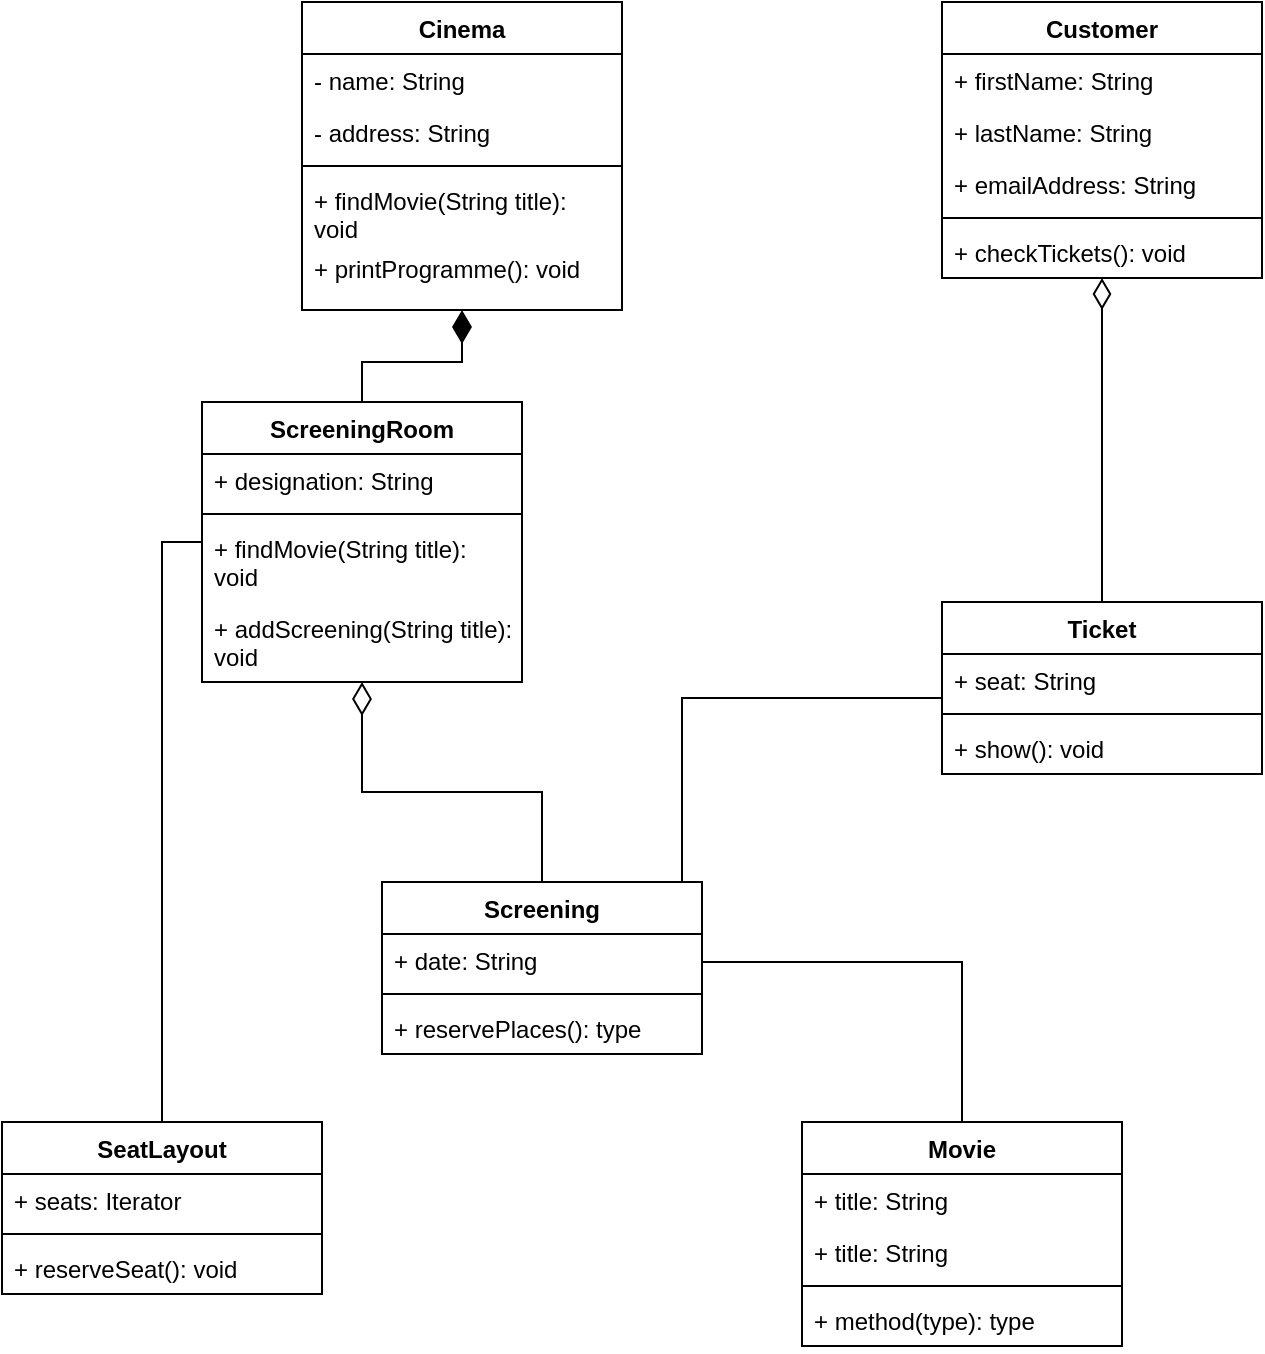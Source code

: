 <mxfile version="24.7.17">
  <diagram name="Strona-1" id="1AEKY5tCfrDMFi1p3VS5">
    <mxGraphModel dx="1194" dy="814" grid="1" gridSize="10" guides="1" tooltips="1" connect="1" arrows="1" fold="1" page="1" pageScale="1" pageWidth="827" pageHeight="1169" math="0" shadow="0">
      <root>
        <mxCell id="0" />
        <mxCell id="1" parent="0" />
        <mxCell id="GAVg0c8g9KsxBsIheXiO-1" value="Cinema" style="swimlane;fontStyle=1;align=center;verticalAlign=top;childLayout=stackLayout;horizontal=1;startSize=26;horizontalStack=0;resizeParent=1;resizeParentMax=0;resizeLast=0;collapsible=1;marginBottom=0;whiteSpace=wrap;html=1;" vertex="1" parent="1">
          <mxGeometry x="230" y="190" width="160" height="154" as="geometry" />
        </mxCell>
        <mxCell id="GAVg0c8g9KsxBsIheXiO-2" value="- name: String" style="text;strokeColor=none;fillColor=none;align=left;verticalAlign=top;spacingLeft=4;spacingRight=4;overflow=hidden;rotatable=0;points=[[0,0.5],[1,0.5]];portConstraint=eastwest;whiteSpace=wrap;html=1;" vertex="1" parent="GAVg0c8g9KsxBsIheXiO-1">
          <mxGeometry y="26" width="160" height="26" as="geometry" />
        </mxCell>
        <mxCell id="GAVg0c8g9KsxBsIheXiO-32" value="- address: String" style="text;strokeColor=none;fillColor=none;align=left;verticalAlign=top;spacingLeft=4;spacingRight=4;overflow=hidden;rotatable=0;points=[[0,0.5],[1,0.5]];portConstraint=eastwest;whiteSpace=wrap;html=1;" vertex="1" parent="GAVg0c8g9KsxBsIheXiO-1">
          <mxGeometry y="52" width="160" height="26" as="geometry" />
        </mxCell>
        <mxCell id="GAVg0c8g9KsxBsIheXiO-3" value="" style="line;strokeWidth=1;fillColor=none;align=left;verticalAlign=middle;spacingTop=-1;spacingLeft=3;spacingRight=3;rotatable=0;labelPosition=right;points=[];portConstraint=eastwest;strokeColor=inherit;" vertex="1" parent="GAVg0c8g9KsxBsIheXiO-1">
          <mxGeometry y="78" width="160" height="8" as="geometry" />
        </mxCell>
        <mxCell id="GAVg0c8g9KsxBsIheXiO-4" value="+ findMovie(String title): void" style="text;strokeColor=none;fillColor=none;align=left;verticalAlign=top;spacingLeft=4;spacingRight=4;overflow=hidden;rotatable=0;points=[[0,0.5],[1,0.5]];portConstraint=eastwest;whiteSpace=wrap;html=1;" vertex="1" parent="GAVg0c8g9KsxBsIheXiO-1">
          <mxGeometry y="86" width="160" height="34" as="geometry" />
        </mxCell>
        <mxCell id="GAVg0c8g9KsxBsIheXiO-33" value="+ printProgramme(): void" style="text;strokeColor=none;fillColor=none;align=left;verticalAlign=top;spacingLeft=4;spacingRight=4;overflow=hidden;rotatable=0;points=[[0,0.5],[1,0.5]];portConstraint=eastwest;whiteSpace=wrap;html=1;" vertex="1" parent="GAVg0c8g9KsxBsIheXiO-1">
          <mxGeometry y="120" width="160" height="34" as="geometry" />
        </mxCell>
        <mxCell id="GAVg0c8g9KsxBsIheXiO-25" style="edgeStyle=orthogonalEdgeStyle;rounded=0;orthogonalLoop=1;jettySize=auto;html=1;entryX=0.5;entryY=0;entryDx=0;entryDy=0;endArrow=none;endFill=0;" edge="1" parent="1" source="GAVg0c8g9KsxBsIheXiO-5" target="GAVg0c8g9KsxBsIheXiO-9">
          <mxGeometry relative="1" as="geometry">
            <Array as="points">
              <mxPoint x="560" y="670" />
            </Array>
          </mxGeometry>
        </mxCell>
        <mxCell id="GAVg0c8g9KsxBsIheXiO-46" style="edgeStyle=orthogonalEdgeStyle;rounded=0;orthogonalLoop=1;jettySize=auto;html=1;entryX=0;entryY=0.5;entryDx=0;entryDy=0;endArrow=none;endFill=0;" edge="1" parent="1" source="GAVg0c8g9KsxBsIheXiO-5" target="GAVg0c8g9KsxBsIheXiO-42">
          <mxGeometry relative="1" as="geometry">
            <Array as="points">
              <mxPoint x="420" y="538" />
              <mxPoint x="550" y="538" />
            </Array>
          </mxGeometry>
        </mxCell>
        <mxCell id="GAVg0c8g9KsxBsIheXiO-5" value="Screening" style="swimlane;fontStyle=1;align=center;verticalAlign=top;childLayout=stackLayout;horizontal=1;startSize=26;horizontalStack=0;resizeParent=1;resizeParentMax=0;resizeLast=0;collapsible=1;marginBottom=0;whiteSpace=wrap;html=1;" vertex="1" parent="1">
          <mxGeometry x="270" y="630" width="160" height="86" as="geometry" />
        </mxCell>
        <mxCell id="GAVg0c8g9KsxBsIheXiO-6" value="+ date: String" style="text;strokeColor=none;fillColor=none;align=left;verticalAlign=top;spacingLeft=4;spacingRight=4;overflow=hidden;rotatable=0;points=[[0,0.5],[1,0.5]];portConstraint=eastwest;whiteSpace=wrap;html=1;" vertex="1" parent="GAVg0c8g9KsxBsIheXiO-5">
          <mxGeometry y="26" width="160" height="26" as="geometry" />
        </mxCell>
        <mxCell id="GAVg0c8g9KsxBsIheXiO-7" value="" style="line;strokeWidth=1;fillColor=none;align=left;verticalAlign=middle;spacingTop=-1;spacingLeft=3;spacingRight=3;rotatable=0;labelPosition=right;points=[];portConstraint=eastwest;strokeColor=inherit;" vertex="1" parent="GAVg0c8g9KsxBsIheXiO-5">
          <mxGeometry y="52" width="160" height="8" as="geometry" />
        </mxCell>
        <mxCell id="GAVg0c8g9KsxBsIheXiO-8" value="+ reservePlaces(): type" style="text;strokeColor=none;fillColor=none;align=left;verticalAlign=top;spacingLeft=4;spacingRight=4;overflow=hidden;rotatable=0;points=[[0,0.5],[1,0.5]];portConstraint=eastwest;whiteSpace=wrap;html=1;" vertex="1" parent="GAVg0c8g9KsxBsIheXiO-5">
          <mxGeometry y="60" width="160" height="26" as="geometry" />
        </mxCell>
        <mxCell id="GAVg0c8g9KsxBsIheXiO-9" value="Movie" style="swimlane;fontStyle=1;align=center;verticalAlign=top;childLayout=stackLayout;horizontal=1;startSize=26;horizontalStack=0;resizeParent=1;resizeParentMax=0;resizeLast=0;collapsible=1;marginBottom=0;whiteSpace=wrap;html=1;" vertex="1" parent="1">
          <mxGeometry x="480" y="750" width="160" height="112" as="geometry" />
        </mxCell>
        <mxCell id="GAVg0c8g9KsxBsIheXiO-10" value="+ title: String" style="text;strokeColor=none;fillColor=none;align=left;verticalAlign=top;spacingLeft=4;spacingRight=4;overflow=hidden;rotatable=0;points=[[0,0.5],[1,0.5]];portConstraint=eastwest;whiteSpace=wrap;html=1;" vertex="1" parent="GAVg0c8g9KsxBsIheXiO-9">
          <mxGeometry y="26" width="160" height="26" as="geometry" />
        </mxCell>
        <mxCell id="GAVg0c8g9KsxBsIheXiO-26" value="+ title: String" style="text;strokeColor=none;fillColor=none;align=left;verticalAlign=top;spacingLeft=4;spacingRight=4;overflow=hidden;rotatable=0;points=[[0,0.5],[1,0.5]];portConstraint=eastwest;whiteSpace=wrap;html=1;" vertex="1" parent="GAVg0c8g9KsxBsIheXiO-9">
          <mxGeometry y="52" width="160" height="26" as="geometry" />
        </mxCell>
        <mxCell id="GAVg0c8g9KsxBsIheXiO-11" value="" style="line;strokeWidth=1;fillColor=none;align=left;verticalAlign=middle;spacingTop=-1;spacingLeft=3;spacingRight=3;rotatable=0;labelPosition=right;points=[];portConstraint=eastwest;strokeColor=inherit;" vertex="1" parent="GAVg0c8g9KsxBsIheXiO-9">
          <mxGeometry y="78" width="160" height="8" as="geometry" />
        </mxCell>
        <mxCell id="GAVg0c8g9KsxBsIheXiO-12" value="+ method(type): type" style="text;strokeColor=none;fillColor=none;align=left;verticalAlign=top;spacingLeft=4;spacingRight=4;overflow=hidden;rotatable=0;points=[[0,0.5],[1,0.5]];portConstraint=eastwest;whiteSpace=wrap;html=1;" vertex="1" parent="GAVg0c8g9KsxBsIheXiO-9">
          <mxGeometry y="86" width="160" height="26" as="geometry" />
        </mxCell>
        <mxCell id="GAVg0c8g9KsxBsIheXiO-17" value="ScreeningRoom" style="swimlane;fontStyle=1;align=center;verticalAlign=top;childLayout=stackLayout;horizontal=1;startSize=26;horizontalStack=0;resizeParent=1;resizeParentMax=0;resizeLast=0;collapsible=1;marginBottom=0;whiteSpace=wrap;html=1;" vertex="1" parent="1">
          <mxGeometry x="180" y="390" width="160" height="140" as="geometry" />
        </mxCell>
        <mxCell id="GAVg0c8g9KsxBsIheXiO-18" value="+ designation: String" style="text;strokeColor=none;fillColor=none;align=left;verticalAlign=top;spacingLeft=4;spacingRight=4;overflow=hidden;rotatable=0;points=[[0,0.5],[1,0.5]];portConstraint=eastwest;whiteSpace=wrap;html=1;" vertex="1" parent="GAVg0c8g9KsxBsIheXiO-17">
          <mxGeometry y="26" width="160" height="26" as="geometry" />
        </mxCell>
        <mxCell id="GAVg0c8g9KsxBsIheXiO-19" value="" style="line;strokeWidth=1;fillColor=none;align=left;verticalAlign=middle;spacingTop=-1;spacingLeft=3;spacingRight=3;rotatable=0;labelPosition=right;points=[];portConstraint=eastwest;strokeColor=inherit;" vertex="1" parent="GAVg0c8g9KsxBsIheXiO-17">
          <mxGeometry y="52" width="160" height="8" as="geometry" />
        </mxCell>
        <mxCell id="GAVg0c8g9KsxBsIheXiO-20" value="+ findMovie(String title): void" style="text;strokeColor=none;fillColor=none;align=left;verticalAlign=top;spacingLeft=4;spacingRight=4;overflow=hidden;rotatable=0;points=[[0,0.5],[1,0.5]];portConstraint=eastwest;whiteSpace=wrap;html=1;" vertex="1" parent="GAVg0c8g9KsxBsIheXiO-17">
          <mxGeometry y="60" width="160" height="40" as="geometry" />
        </mxCell>
        <mxCell id="GAVg0c8g9KsxBsIheXiO-49" value="+ addScreening(String title): void" style="text;strokeColor=none;fillColor=none;align=left;verticalAlign=top;spacingLeft=4;spacingRight=4;overflow=hidden;rotatable=0;points=[[0,0.5],[1,0.5]];portConstraint=eastwest;whiteSpace=wrap;html=1;" vertex="1" parent="GAVg0c8g9KsxBsIheXiO-17">
          <mxGeometry y="100" width="160" height="40" as="geometry" />
        </mxCell>
        <mxCell id="GAVg0c8g9KsxBsIheXiO-21" style="edgeStyle=orthogonalEdgeStyle;rounded=0;orthogonalLoop=1;jettySize=auto;html=1;endArrow=diamondThin;endFill=1;endSize=14;entryX=0.5;entryY=1;entryDx=0;entryDy=0;" edge="1" parent="1" source="GAVg0c8g9KsxBsIheXiO-17" target="GAVg0c8g9KsxBsIheXiO-1">
          <mxGeometry relative="1" as="geometry">
            <mxPoint x="310" y="340" as="targetPoint" />
          </mxGeometry>
        </mxCell>
        <mxCell id="GAVg0c8g9KsxBsIheXiO-31" style="edgeStyle=orthogonalEdgeStyle;rounded=0;orthogonalLoop=1;jettySize=auto;html=1;endArrow=none;endFill=0;" edge="1" parent="1" source="GAVg0c8g9KsxBsIheXiO-27" target="GAVg0c8g9KsxBsIheXiO-17">
          <mxGeometry relative="1" as="geometry">
            <Array as="points">
              <mxPoint x="160" y="460" />
            </Array>
          </mxGeometry>
        </mxCell>
        <mxCell id="GAVg0c8g9KsxBsIheXiO-27" value="SeatLayout" style="swimlane;fontStyle=1;align=center;verticalAlign=top;childLayout=stackLayout;horizontal=1;startSize=26;horizontalStack=0;resizeParent=1;resizeParentMax=0;resizeLast=0;collapsible=1;marginBottom=0;whiteSpace=wrap;html=1;" vertex="1" parent="1">
          <mxGeometry x="80" y="750" width="160" height="86" as="geometry" />
        </mxCell>
        <mxCell id="GAVg0c8g9KsxBsIheXiO-28" value="+ seats: Iterator" style="text;strokeColor=none;fillColor=none;align=left;verticalAlign=top;spacingLeft=4;spacingRight=4;overflow=hidden;rotatable=0;points=[[0,0.5],[1,0.5]];portConstraint=eastwest;whiteSpace=wrap;html=1;" vertex="1" parent="GAVg0c8g9KsxBsIheXiO-27">
          <mxGeometry y="26" width="160" height="26" as="geometry" />
        </mxCell>
        <mxCell id="GAVg0c8g9KsxBsIheXiO-29" value="" style="line;strokeWidth=1;fillColor=none;align=left;verticalAlign=middle;spacingTop=-1;spacingLeft=3;spacingRight=3;rotatable=0;labelPosition=right;points=[];portConstraint=eastwest;strokeColor=inherit;" vertex="1" parent="GAVg0c8g9KsxBsIheXiO-27">
          <mxGeometry y="52" width="160" height="8" as="geometry" />
        </mxCell>
        <mxCell id="GAVg0c8g9KsxBsIheXiO-30" value="+ reserveSeat(): void" style="text;strokeColor=none;fillColor=none;align=left;verticalAlign=top;spacingLeft=4;spacingRight=4;overflow=hidden;rotatable=0;points=[[0,0.5],[1,0.5]];portConstraint=eastwest;whiteSpace=wrap;html=1;" vertex="1" parent="GAVg0c8g9KsxBsIheXiO-27">
          <mxGeometry y="60" width="160" height="26" as="geometry" />
        </mxCell>
        <mxCell id="GAVg0c8g9KsxBsIheXiO-34" style="edgeStyle=orthogonalEdgeStyle;rounded=0;orthogonalLoop=1;jettySize=auto;html=1;endArrow=diamondThin;endFill=0;endSize=14;" edge="1" parent="1" source="GAVg0c8g9KsxBsIheXiO-5" target="GAVg0c8g9KsxBsIheXiO-17">
          <mxGeometry relative="1" as="geometry" />
        </mxCell>
        <mxCell id="GAVg0c8g9KsxBsIheXiO-35" value="Customer" style="swimlane;fontStyle=1;align=center;verticalAlign=top;childLayout=stackLayout;horizontal=1;startSize=26;horizontalStack=0;resizeParent=1;resizeParentMax=0;resizeLast=0;collapsible=1;marginBottom=0;whiteSpace=wrap;html=1;" vertex="1" parent="1">
          <mxGeometry x="550" y="190" width="160" height="138" as="geometry" />
        </mxCell>
        <mxCell id="GAVg0c8g9KsxBsIheXiO-36" value="+ firstName: String" style="text;strokeColor=none;fillColor=none;align=left;verticalAlign=top;spacingLeft=4;spacingRight=4;overflow=hidden;rotatable=0;points=[[0,0.5],[1,0.5]];portConstraint=eastwest;whiteSpace=wrap;html=1;" vertex="1" parent="GAVg0c8g9KsxBsIheXiO-35">
          <mxGeometry y="26" width="160" height="26" as="geometry" />
        </mxCell>
        <mxCell id="GAVg0c8g9KsxBsIheXiO-39" value="+ lastName: String" style="text;strokeColor=none;fillColor=none;align=left;verticalAlign=top;spacingLeft=4;spacingRight=4;overflow=hidden;rotatable=0;points=[[0,0.5],[1,0.5]];portConstraint=eastwest;whiteSpace=wrap;html=1;" vertex="1" parent="GAVg0c8g9KsxBsIheXiO-35">
          <mxGeometry y="52" width="160" height="26" as="geometry" />
        </mxCell>
        <mxCell id="GAVg0c8g9KsxBsIheXiO-40" value="+ emailAddress: String" style="text;strokeColor=none;fillColor=none;align=left;verticalAlign=top;spacingLeft=4;spacingRight=4;overflow=hidden;rotatable=0;points=[[0,0.5],[1,0.5]];portConstraint=eastwest;whiteSpace=wrap;html=1;" vertex="1" parent="GAVg0c8g9KsxBsIheXiO-35">
          <mxGeometry y="78" width="160" height="26" as="geometry" />
        </mxCell>
        <mxCell id="GAVg0c8g9KsxBsIheXiO-37" value="" style="line;strokeWidth=1;fillColor=none;align=left;verticalAlign=middle;spacingTop=-1;spacingLeft=3;spacingRight=3;rotatable=0;labelPosition=right;points=[];portConstraint=eastwest;strokeColor=inherit;" vertex="1" parent="GAVg0c8g9KsxBsIheXiO-35">
          <mxGeometry y="104" width="160" height="8" as="geometry" />
        </mxCell>
        <mxCell id="GAVg0c8g9KsxBsIheXiO-38" value="+ checkTickets(): void" style="text;strokeColor=none;fillColor=none;align=left;verticalAlign=top;spacingLeft=4;spacingRight=4;overflow=hidden;rotatable=0;points=[[0,0.5],[1,0.5]];portConstraint=eastwest;whiteSpace=wrap;html=1;" vertex="1" parent="GAVg0c8g9KsxBsIheXiO-35">
          <mxGeometry y="112" width="160" height="26" as="geometry" />
        </mxCell>
        <mxCell id="GAVg0c8g9KsxBsIheXiO-48" style="edgeStyle=orthogonalEdgeStyle;rounded=0;orthogonalLoop=1;jettySize=auto;html=1;endArrow=diamondThin;endFill=0;endSize=13;" edge="1" parent="1" source="GAVg0c8g9KsxBsIheXiO-41" target="GAVg0c8g9KsxBsIheXiO-35">
          <mxGeometry relative="1" as="geometry" />
        </mxCell>
        <mxCell id="GAVg0c8g9KsxBsIheXiO-41" value="Ticket" style="swimlane;fontStyle=1;align=center;verticalAlign=top;childLayout=stackLayout;horizontal=1;startSize=26;horizontalStack=0;resizeParent=1;resizeParentMax=0;resizeLast=0;collapsible=1;marginBottom=0;whiteSpace=wrap;html=1;" vertex="1" parent="1">
          <mxGeometry x="550" y="490" width="160" height="86" as="geometry" />
        </mxCell>
        <mxCell id="GAVg0c8g9KsxBsIheXiO-42" value="+ seat: String" style="text;strokeColor=none;fillColor=none;align=left;verticalAlign=top;spacingLeft=4;spacingRight=4;overflow=hidden;rotatable=0;points=[[0,0.5],[1,0.5]];portConstraint=eastwest;whiteSpace=wrap;html=1;" vertex="1" parent="GAVg0c8g9KsxBsIheXiO-41">
          <mxGeometry y="26" width="160" height="26" as="geometry" />
        </mxCell>
        <mxCell id="GAVg0c8g9KsxBsIheXiO-43" value="" style="line;strokeWidth=1;fillColor=none;align=left;verticalAlign=middle;spacingTop=-1;spacingLeft=3;spacingRight=3;rotatable=0;labelPosition=right;points=[];portConstraint=eastwest;strokeColor=inherit;" vertex="1" parent="GAVg0c8g9KsxBsIheXiO-41">
          <mxGeometry y="52" width="160" height="8" as="geometry" />
        </mxCell>
        <mxCell id="GAVg0c8g9KsxBsIheXiO-44" value="+ show(): void" style="text;strokeColor=none;fillColor=none;align=left;verticalAlign=top;spacingLeft=4;spacingRight=4;overflow=hidden;rotatable=0;points=[[0,0.5],[1,0.5]];portConstraint=eastwest;whiteSpace=wrap;html=1;" vertex="1" parent="GAVg0c8g9KsxBsIheXiO-41">
          <mxGeometry y="60" width="160" height="26" as="geometry" />
        </mxCell>
      </root>
    </mxGraphModel>
  </diagram>
</mxfile>
